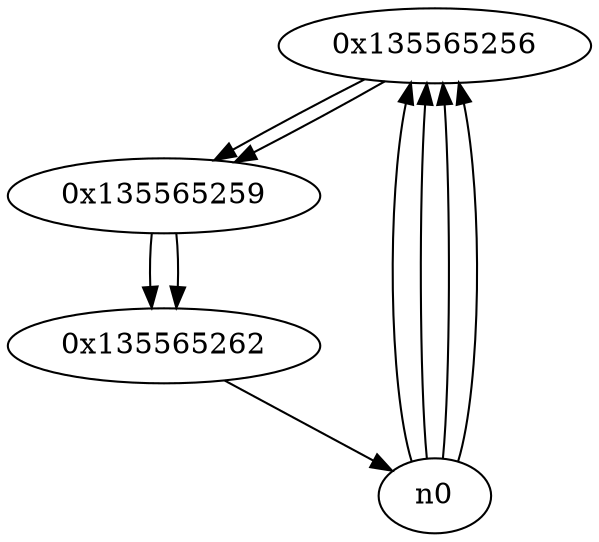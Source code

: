 digraph G{
/* nodes */
  n1 [label="0x135565256"]
  n2 [label="0x135565259"]
  n3 [label="0x135565262"]
/* edges */
n1 -> n2;
n0 -> n1;
n0 -> n1;
n0 -> n1;
n0 -> n1;
n2 -> n3;
n1 -> n2;
n3 -> n0;
n2 -> n3;
}
